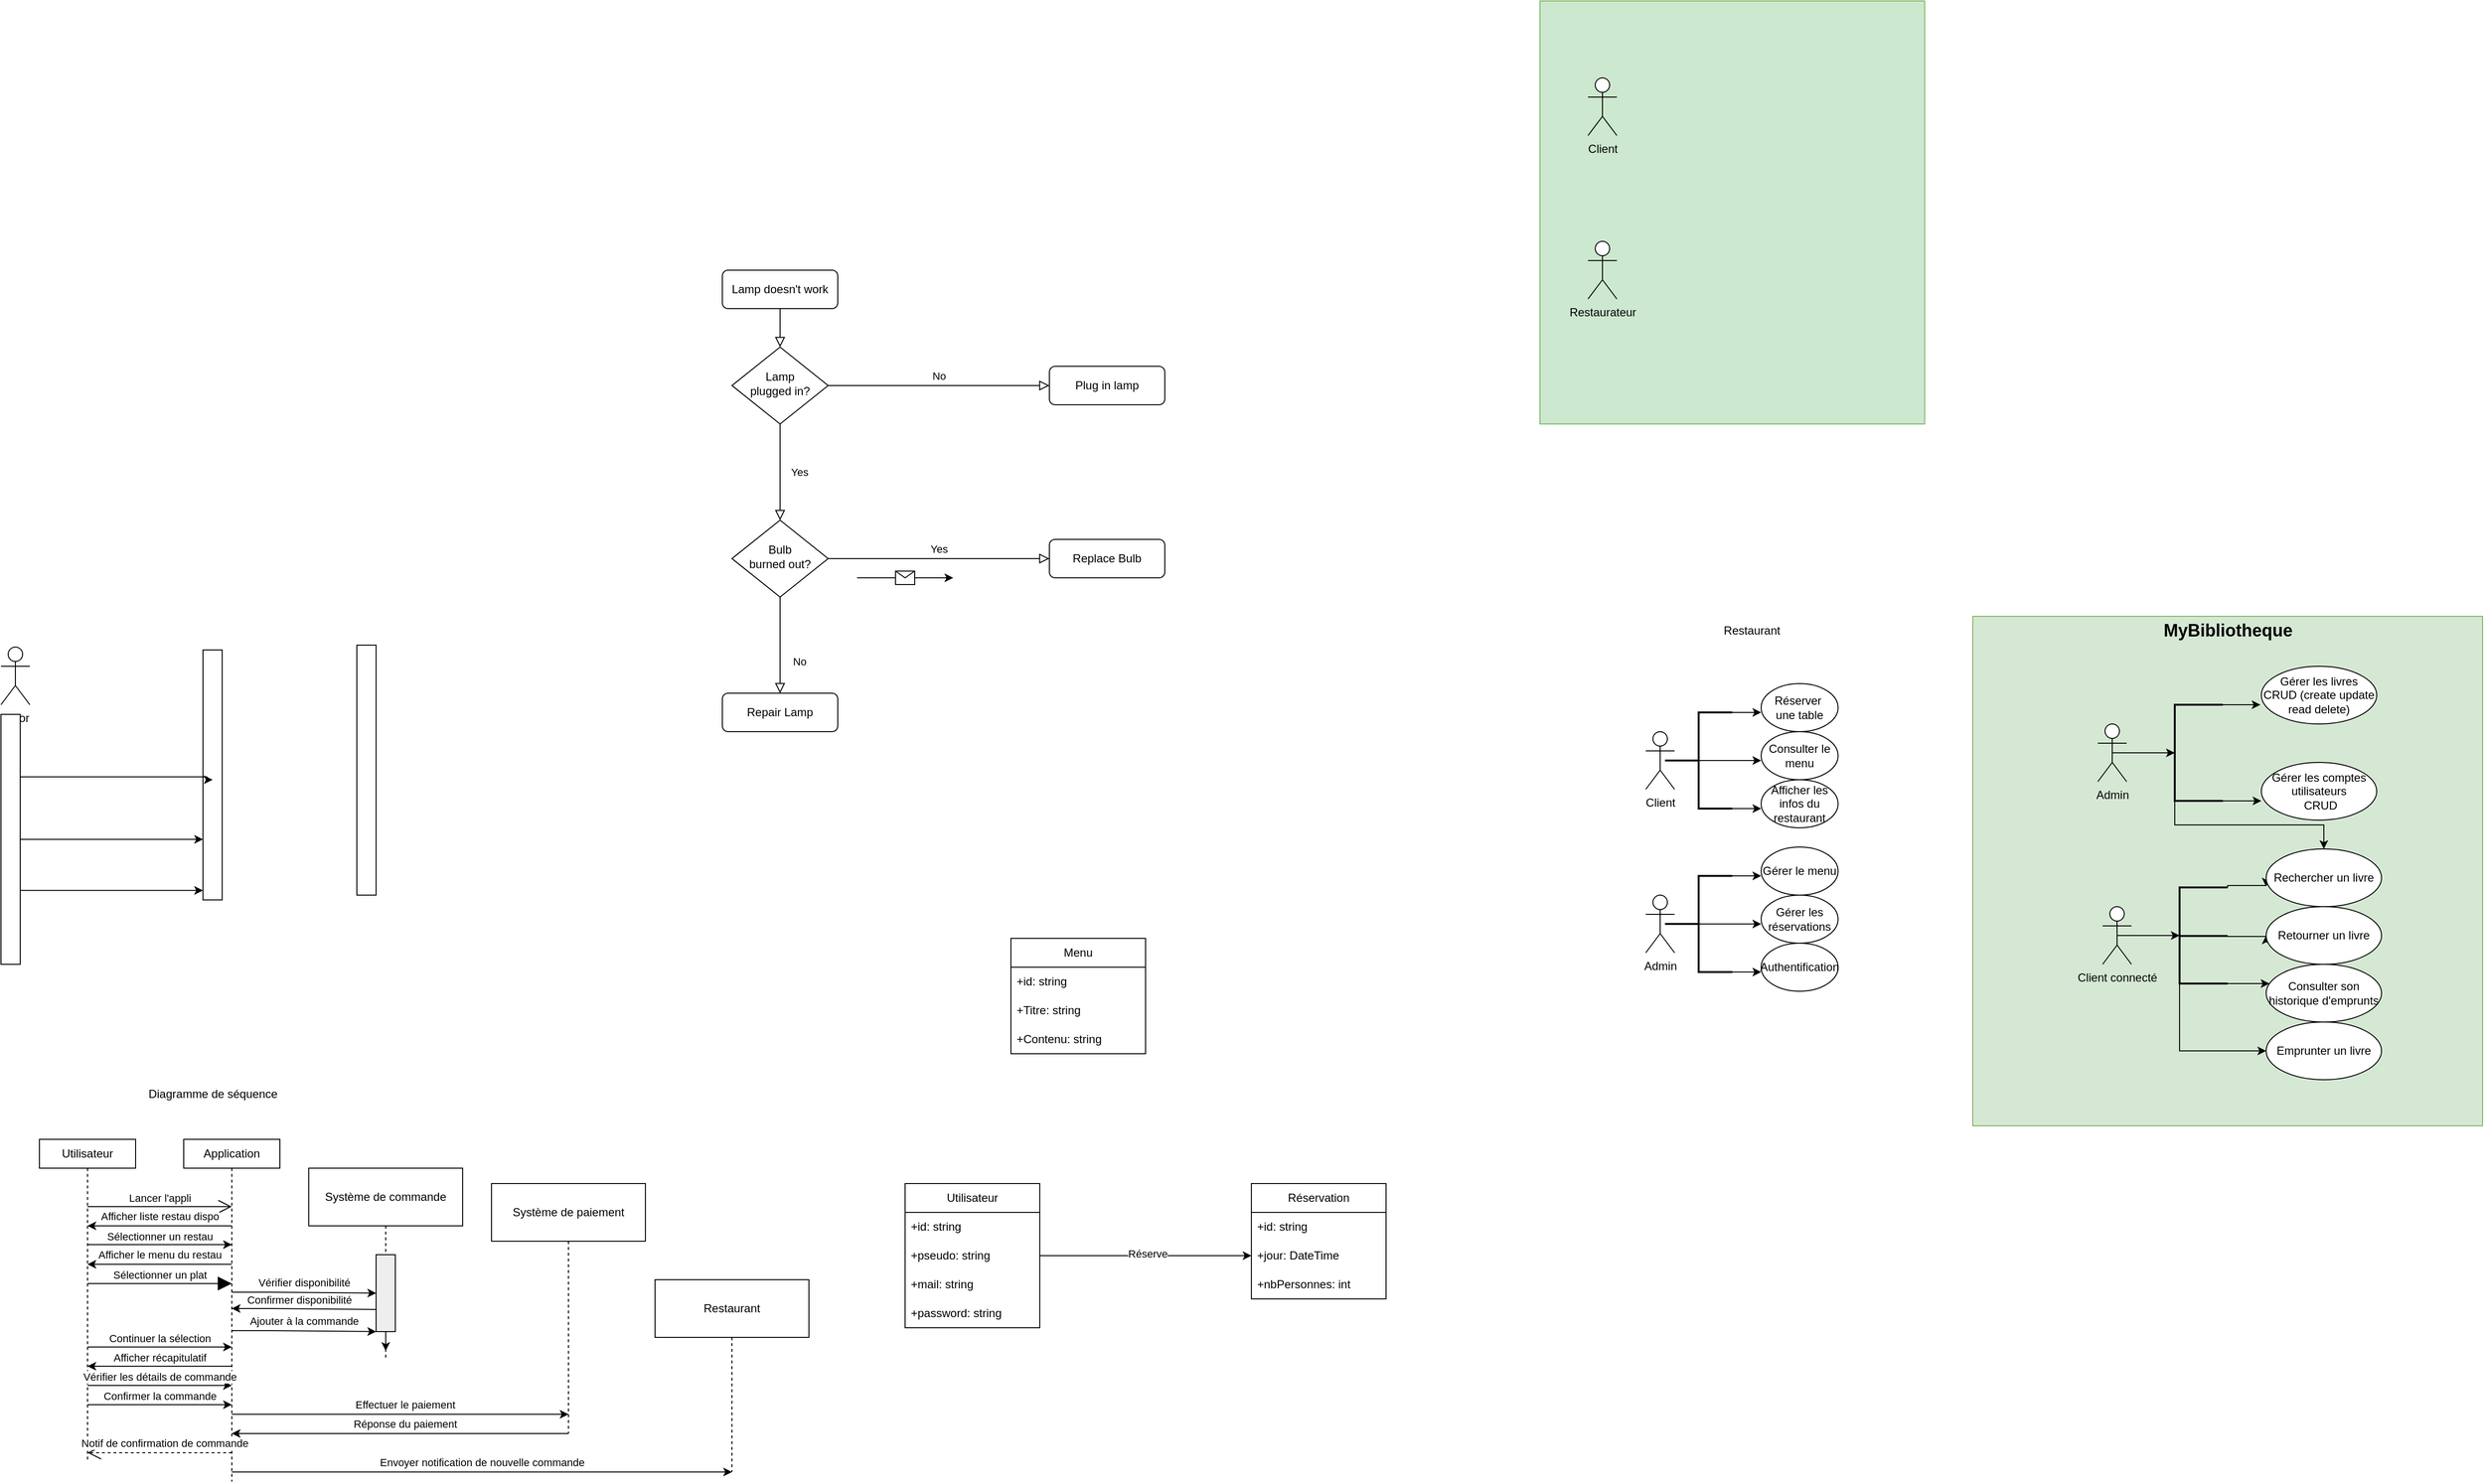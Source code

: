 <mxfile version="24.7.6">
  <diagram id="C5RBs43oDa-KdzZeNtuy" name="Page-1">
    <mxGraphModel dx="3088" dy="1923" grid="1" gridSize="10" guides="1" tooltips="1" connect="1" arrows="1" fold="1" page="1" pageScale="1" pageWidth="827" pageHeight="1169" math="0" shadow="0">
      <root>
        <mxCell id="WIyWlLk6GJQsqaUBKTNV-0" />
        <mxCell id="WIyWlLk6GJQsqaUBKTNV-1" parent="WIyWlLk6GJQsqaUBKTNV-0" />
        <mxCell id="DvNPFQrlPQLa8HUG5rgm-89" value="" style="rounded=0;whiteSpace=wrap;html=1;fillColor=#CCE8CE;strokeColor=#82b366;gradientColor=none;" parent="WIyWlLk6GJQsqaUBKTNV-1" vertex="1">
          <mxGeometry x="-20" y="-390" width="400" height="440" as="geometry" />
        </mxCell>
        <mxCell id="DvNPFQrlPQLa8HUG5rgm-78" value="" style="whiteSpace=wrap;html=1;aspect=fixed;fillColor=#D5E8D4;strokeColor=#82b366;" parent="WIyWlLk6GJQsqaUBKTNV-1" vertex="1">
          <mxGeometry x="430" y="250" width="530" height="530" as="geometry" />
        </mxCell>
        <mxCell id="WIyWlLk6GJQsqaUBKTNV-2" value="" style="rounded=0;html=1;jettySize=auto;orthogonalLoop=1;fontSize=11;endArrow=block;endFill=0;endSize=8;strokeWidth=1;shadow=0;labelBackgroundColor=none;edgeStyle=orthogonalEdgeStyle;" parent="WIyWlLk6GJQsqaUBKTNV-1" source="WIyWlLk6GJQsqaUBKTNV-3" target="WIyWlLk6GJQsqaUBKTNV-6" edge="1">
          <mxGeometry relative="1" as="geometry" />
        </mxCell>
        <mxCell id="WIyWlLk6GJQsqaUBKTNV-3" value="Lamp doesn&#39;t work" style="rounded=1;whiteSpace=wrap;html=1;fontSize=12;glass=0;strokeWidth=1;shadow=0;" parent="WIyWlLk6GJQsqaUBKTNV-1" vertex="1">
          <mxGeometry x="-870" y="-110" width="120" height="40" as="geometry" />
        </mxCell>
        <mxCell id="WIyWlLk6GJQsqaUBKTNV-4" value="Yes" style="rounded=0;html=1;jettySize=auto;orthogonalLoop=1;fontSize=11;endArrow=block;endFill=0;endSize=8;strokeWidth=1;shadow=0;labelBackgroundColor=none;edgeStyle=orthogonalEdgeStyle;" parent="WIyWlLk6GJQsqaUBKTNV-1" source="WIyWlLk6GJQsqaUBKTNV-6" target="WIyWlLk6GJQsqaUBKTNV-10" edge="1">
          <mxGeometry y="20" relative="1" as="geometry">
            <mxPoint as="offset" />
          </mxGeometry>
        </mxCell>
        <mxCell id="WIyWlLk6GJQsqaUBKTNV-5" value="No" style="edgeStyle=orthogonalEdgeStyle;rounded=0;html=1;jettySize=auto;orthogonalLoop=1;fontSize=11;endArrow=block;endFill=0;endSize=8;strokeWidth=1;shadow=0;labelBackgroundColor=none;" parent="WIyWlLk6GJQsqaUBKTNV-1" source="WIyWlLk6GJQsqaUBKTNV-6" target="WIyWlLk6GJQsqaUBKTNV-7" edge="1">
          <mxGeometry y="10" relative="1" as="geometry">
            <mxPoint as="offset" />
          </mxGeometry>
        </mxCell>
        <mxCell id="WIyWlLk6GJQsqaUBKTNV-6" value="Lamp&lt;br&gt;plugged in?" style="rhombus;whiteSpace=wrap;html=1;shadow=0;fontFamily=Helvetica;fontSize=12;align=center;strokeWidth=1;spacing=6;spacingTop=-4;" parent="WIyWlLk6GJQsqaUBKTNV-1" vertex="1">
          <mxGeometry x="-860" y="-30" width="100" height="80" as="geometry" />
        </mxCell>
        <mxCell id="WIyWlLk6GJQsqaUBKTNV-7" value="Plug in lamp" style="rounded=1;whiteSpace=wrap;html=1;fontSize=12;glass=0;strokeWidth=1;shadow=0;" parent="WIyWlLk6GJQsqaUBKTNV-1" vertex="1">
          <mxGeometry x="-530" y="-10" width="120" height="40" as="geometry" />
        </mxCell>
        <mxCell id="WIyWlLk6GJQsqaUBKTNV-8" value="No" style="rounded=0;html=1;jettySize=auto;orthogonalLoop=1;fontSize=11;endArrow=block;endFill=0;endSize=8;strokeWidth=1;shadow=0;labelBackgroundColor=none;edgeStyle=orthogonalEdgeStyle;" parent="WIyWlLk6GJQsqaUBKTNV-1" source="WIyWlLk6GJQsqaUBKTNV-10" target="WIyWlLk6GJQsqaUBKTNV-11" edge="1">
          <mxGeometry x="0.333" y="20" relative="1" as="geometry">
            <mxPoint as="offset" />
          </mxGeometry>
        </mxCell>
        <mxCell id="WIyWlLk6GJQsqaUBKTNV-9" value="Yes" style="edgeStyle=orthogonalEdgeStyle;rounded=0;html=1;jettySize=auto;orthogonalLoop=1;fontSize=11;endArrow=block;endFill=0;endSize=8;strokeWidth=1;shadow=0;labelBackgroundColor=none;" parent="WIyWlLk6GJQsqaUBKTNV-1" source="WIyWlLk6GJQsqaUBKTNV-10" target="WIyWlLk6GJQsqaUBKTNV-12" edge="1">
          <mxGeometry y="10" relative="1" as="geometry">
            <mxPoint as="offset" />
          </mxGeometry>
        </mxCell>
        <mxCell id="WIyWlLk6GJQsqaUBKTNV-10" value="Bulb&lt;br&gt;burned out?" style="rhombus;whiteSpace=wrap;html=1;shadow=0;fontFamily=Helvetica;fontSize=12;align=center;strokeWidth=1;spacing=6;spacingTop=-4;" parent="WIyWlLk6GJQsqaUBKTNV-1" vertex="1">
          <mxGeometry x="-860" y="150" width="100" height="80" as="geometry" />
        </mxCell>
        <mxCell id="WIyWlLk6GJQsqaUBKTNV-11" value="Repair Lamp" style="rounded=1;whiteSpace=wrap;html=1;fontSize=12;glass=0;strokeWidth=1;shadow=0;" parent="WIyWlLk6GJQsqaUBKTNV-1" vertex="1">
          <mxGeometry x="-870" y="330" width="120" height="40" as="geometry" />
        </mxCell>
        <mxCell id="WIyWlLk6GJQsqaUBKTNV-12" value="Replace Bulb" style="rounded=1;whiteSpace=wrap;html=1;fontSize=12;glass=0;strokeWidth=1;shadow=0;" parent="WIyWlLk6GJQsqaUBKTNV-1" vertex="1">
          <mxGeometry x="-530" y="170" width="120" height="40" as="geometry" />
        </mxCell>
        <mxCell id="DvNPFQrlPQLa8HUG5rgm-1" value="" style="endArrow=classic;html=1;rounded=0;" parent="WIyWlLk6GJQsqaUBKTNV-1" edge="1">
          <mxGeometry relative="1" as="geometry">
            <mxPoint x="-730" y="210" as="sourcePoint" />
            <mxPoint x="-630" y="210" as="targetPoint" />
          </mxGeometry>
        </mxCell>
        <mxCell id="DvNPFQrlPQLa8HUG5rgm-2" value="" style="shape=message;html=1;outlineConnect=0;" parent="DvNPFQrlPQLa8HUG5rgm-1" vertex="1">
          <mxGeometry width="20" height="14" relative="1" as="geometry">
            <mxPoint x="-10" y="-7" as="offset" />
          </mxGeometry>
        </mxCell>
        <mxCell id="DvNPFQrlPQLa8HUG5rgm-5" value="&lt;div&gt;Client&lt;/div&gt;&lt;div&gt;&lt;br&gt;&lt;/div&gt;" style="shape=umlActor;verticalLabelPosition=bottom;verticalAlign=top;html=1;outlineConnect=0;" parent="WIyWlLk6GJQsqaUBKTNV-1" vertex="1">
          <mxGeometry x="90" y="370" width="30" height="60" as="geometry" />
        </mxCell>
        <mxCell id="DvNPFQrlPQLa8HUG5rgm-10" style="edgeStyle=orthogonalEdgeStyle;rounded=0;orthogonalLoop=1;jettySize=auto;html=1;exitX=0.271;exitY=0.49;exitDx=0;exitDy=0;exitPerimeter=0;" parent="WIyWlLk6GJQsqaUBKTNV-1" source="DvNPFQrlPQLa8HUG5rgm-7" edge="1">
          <mxGeometry relative="1" as="geometry">
            <mxPoint x="210" y="400" as="targetPoint" />
            <Array as="points">
              <mxPoint x="129" y="400" />
            </Array>
          </mxGeometry>
        </mxCell>
        <mxCell id="DvNPFQrlPQLa8HUG5rgm-11" style="edgeStyle=orthogonalEdgeStyle;rounded=0;orthogonalLoop=1;jettySize=auto;html=1;exitX=1;exitY=0;exitDx=0;exitDy=0;exitPerimeter=0;" parent="WIyWlLk6GJQsqaUBKTNV-1" source="DvNPFQrlPQLa8HUG5rgm-7" edge="1">
          <mxGeometry relative="1" as="geometry">
            <mxPoint x="210" y="350" as="targetPoint" />
          </mxGeometry>
        </mxCell>
        <mxCell id="DvNPFQrlPQLa8HUG5rgm-12" style="edgeStyle=orthogonalEdgeStyle;rounded=0;orthogonalLoop=1;jettySize=auto;html=1;exitX=1;exitY=1;exitDx=0;exitDy=0;exitPerimeter=0;" parent="WIyWlLk6GJQsqaUBKTNV-1" source="DvNPFQrlPQLa8HUG5rgm-7" edge="1">
          <mxGeometry relative="1" as="geometry">
            <mxPoint x="210" y="450" as="targetPoint" />
          </mxGeometry>
        </mxCell>
        <mxCell id="DvNPFQrlPQLa8HUG5rgm-7" value="" style="strokeWidth=2;html=1;shape=mxgraph.flowchart.annotation_2;align=left;labelPosition=right;pointerEvents=1;" parent="WIyWlLk6GJQsqaUBKTNV-1" vertex="1">
          <mxGeometry x="110" y="350" width="70" height="100" as="geometry" />
        </mxCell>
        <mxCell id="DvNPFQrlPQLa8HUG5rgm-13" value="&lt;div&gt;Réserver&amp;nbsp;&lt;/div&gt;&lt;div&gt;une table&lt;br&gt;&lt;/div&gt;" style="ellipse;whiteSpace=wrap;html=1;" parent="WIyWlLk6GJQsqaUBKTNV-1" vertex="1">
          <mxGeometry x="210" y="320" width="80" height="50" as="geometry" />
        </mxCell>
        <mxCell id="DvNPFQrlPQLa8HUG5rgm-14" value="&lt;div&gt;Consulter le &lt;br&gt;&lt;/div&gt;&lt;div&gt;menu&lt;br&gt;&lt;/div&gt;" style="ellipse;whiteSpace=wrap;html=1;" parent="WIyWlLk6GJQsqaUBKTNV-1" vertex="1">
          <mxGeometry x="210" y="370" width="80" height="50" as="geometry" />
        </mxCell>
        <mxCell id="DvNPFQrlPQLa8HUG5rgm-15" value="&lt;div&gt;Afficher les&lt;/div&gt;&lt;div&gt;infos du restaurant&lt;br&gt;&lt;/div&gt;" style="ellipse;whiteSpace=wrap;html=1;" parent="WIyWlLk6GJQsqaUBKTNV-1" vertex="1">
          <mxGeometry x="210" y="420" width="80" height="50" as="geometry" />
        </mxCell>
        <mxCell id="DvNPFQrlPQLa8HUG5rgm-16" value="&lt;div&gt;Admin&lt;/div&gt;&lt;div&gt;&lt;br&gt;&lt;/div&gt;" style="shape=umlActor;verticalLabelPosition=bottom;verticalAlign=top;html=1;outlineConnect=0;" parent="WIyWlLk6GJQsqaUBKTNV-1" vertex="1">
          <mxGeometry x="90" y="540" width="30" height="60" as="geometry" />
        </mxCell>
        <mxCell id="DvNPFQrlPQLa8HUG5rgm-17" style="edgeStyle=orthogonalEdgeStyle;rounded=0;orthogonalLoop=1;jettySize=auto;html=1;exitX=0.271;exitY=0.49;exitDx=0;exitDy=0;exitPerimeter=0;" parent="WIyWlLk6GJQsqaUBKTNV-1" source="DvNPFQrlPQLa8HUG5rgm-20" edge="1">
          <mxGeometry relative="1" as="geometry">
            <mxPoint x="210" y="570" as="targetPoint" />
            <Array as="points">
              <mxPoint x="129" y="570" />
            </Array>
          </mxGeometry>
        </mxCell>
        <mxCell id="DvNPFQrlPQLa8HUG5rgm-18" style="edgeStyle=orthogonalEdgeStyle;rounded=0;orthogonalLoop=1;jettySize=auto;html=1;exitX=1;exitY=0;exitDx=0;exitDy=0;exitPerimeter=0;" parent="WIyWlLk6GJQsqaUBKTNV-1" source="DvNPFQrlPQLa8HUG5rgm-20" edge="1">
          <mxGeometry relative="1" as="geometry">
            <mxPoint x="210" y="520" as="targetPoint" />
          </mxGeometry>
        </mxCell>
        <mxCell id="DvNPFQrlPQLa8HUG5rgm-19" style="edgeStyle=orthogonalEdgeStyle;rounded=0;orthogonalLoop=1;jettySize=auto;html=1;exitX=1;exitY=1;exitDx=0;exitDy=0;exitPerimeter=0;" parent="WIyWlLk6GJQsqaUBKTNV-1" source="DvNPFQrlPQLa8HUG5rgm-20" edge="1">
          <mxGeometry relative="1" as="geometry">
            <mxPoint x="210" y="620" as="targetPoint" />
          </mxGeometry>
        </mxCell>
        <mxCell id="DvNPFQrlPQLa8HUG5rgm-20" value="" style="strokeWidth=2;html=1;shape=mxgraph.flowchart.annotation_2;align=left;labelPosition=right;pointerEvents=1;" parent="WIyWlLk6GJQsqaUBKTNV-1" vertex="1">
          <mxGeometry x="110" y="520" width="70" height="100" as="geometry" />
        </mxCell>
        <mxCell id="DvNPFQrlPQLa8HUG5rgm-21" value="&lt;div&gt;Gérer le menu&lt;/div&gt;" style="ellipse;whiteSpace=wrap;html=1;" parent="WIyWlLk6GJQsqaUBKTNV-1" vertex="1">
          <mxGeometry x="210" y="490" width="80" height="50" as="geometry" />
        </mxCell>
        <mxCell id="DvNPFQrlPQLa8HUG5rgm-22" value="Gérer les réservations" style="ellipse;whiteSpace=wrap;html=1;" parent="WIyWlLk6GJQsqaUBKTNV-1" vertex="1">
          <mxGeometry x="210" y="540" width="80" height="50" as="geometry" />
        </mxCell>
        <mxCell id="DvNPFQrlPQLa8HUG5rgm-23" value="Authentification" style="ellipse;whiteSpace=wrap;html=1;" parent="WIyWlLk6GJQsqaUBKTNV-1" vertex="1">
          <mxGeometry x="210" y="590" width="80" height="50" as="geometry" />
        </mxCell>
        <mxCell id="DvNPFQrlPQLa8HUG5rgm-24" value="Menu" style="swimlane;fontStyle=0;childLayout=stackLayout;horizontal=1;startSize=30;horizontalStack=0;resizeParent=1;resizeParentMax=0;resizeLast=0;collapsible=1;marginBottom=0;whiteSpace=wrap;html=1;" parent="WIyWlLk6GJQsqaUBKTNV-1" vertex="1">
          <mxGeometry x="-570" y="585" width="140" height="120" as="geometry" />
        </mxCell>
        <mxCell id="DvNPFQrlPQLa8HUG5rgm-25" value="+id: string" style="text;strokeColor=none;fillColor=none;align=left;verticalAlign=middle;spacingLeft=4;spacingRight=4;overflow=hidden;points=[[0,0.5],[1,0.5]];portConstraint=eastwest;rotatable=0;whiteSpace=wrap;html=1;" parent="DvNPFQrlPQLa8HUG5rgm-24" vertex="1">
          <mxGeometry y="30" width="140" height="30" as="geometry" />
        </mxCell>
        <mxCell id="DvNPFQrlPQLa8HUG5rgm-26" value="+Titre: string" style="text;strokeColor=none;fillColor=none;align=left;verticalAlign=middle;spacingLeft=4;spacingRight=4;overflow=hidden;points=[[0,0.5],[1,0.5]];portConstraint=eastwest;rotatable=0;whiteSpace=wrap;html=1;" parent="DvNPFQrlPQLa8HUG5rgm-24" vertex="1">
          <mxGeometry y="60" width="140" height="30" as="geometry" />
        </mxCell>
        <mxCell id="DvNPFQrlPQLa8HUG5rgm-27" value="+Contenu: string" style="text;strokeColor=none;fillColor=none;align=left;verticalAlign=middle;spacingLeft=4;spacingRight=4;overflow=hidden;points=[[0,0.5],[1,0.5]];portConstraint=eastwest;rotatable=0;whiteSpace=wrap;html=1;" parent="DvNPFQrlPQLa8HUG5rgm-24" vertex="1">
          <mxGeometry y="90" width="140" height="30" as="geometry" />
        </mxCell>
        <mxCell id="DvNPFQrlPQLa8HUG5rgm-43" style="edgeStyle=orthogonalEdgeStyle;rounded=0;orthogonalLoop=1;jettySize=auto;html=1;exitX=1;exitY=0.5;exitDx=0;exitDy=0;" parent="WIyWlLk6GJQsqaUBKTNV-1" source="DvNPFQrlPQLa8HUG5rgm-28" target="DvNPFQrlPQLa8HUG5rgm-41" edge="1">
          <mxGeometry relative="1" as="geometry" />
        </mxCell>
        <mxCell id="DvNPFQrlPQLa8HUG5rgm-44" value="&lt;div&gt;Réserve&lt;/div&gt;&lt;div&gt;&lt;br&gt;&lt;/div&gt;" style="edgeLabel;html=1;align=center;verticalAlign=middle;resizable=0;points=[];" parent="DvNPFQrlPQLa8HUG5rgm-43" vertex="1" connectable="0">
          <mxGeometry x="0.018" y="-5" relative="1" as="geometry">
            <mxPoint as="offset" />
          </mxGeometry>
        </mxCell>
        <mxCell id="DvNPFQrlPQLa8HUG5rgm-28" value="&lt;div&gt;Utilisateur&lt;/div&gt;" style="swimlane;fontStyle=0;childLayout=stackLayout;horizontal=1;startSize=30;horizontalStack=0;resizeParent=1;resizeParentMax=0;resizeLast=0;collapsible=1;marginBottom=0;whiteSpace=wrap;html=1;" parent="WIyWlLk6GJQsqaUBKTNV-1" vertex="1">
          <mxGeometry x="-680" y="840" width="140" height="150" as="geometry">
            <mxRectangle x="-680" y="810" width="60" height="30" as="alternateBounds" />
          </mxGeometry>
        </mxCell>
        <mxCell id="DvNPFQrlPQLa8HUG5rgm-29" value="&lt;div&gt;+id: string&lt;/div&gt;" style="text;strokeColor=none;fillColor=none;align=left;verticalAlign=middle;spacingLeft=4;spacingRight=4;overflow=hidden;points=[[0,0.5],[1,0.5]];portConstraint=eastwest;rotatable=0;whiteSpace=wrap;html=1;" parent="DvNPFQrlPQLa8HUG5rgm-28" vertex="1">
          <mxGeometry y="30" width="140" height="30" as="geometry" />
        </mxCell>
        <mxCell id="DvNPFQrlPQLa8HUG5rgm-30" value="+pseudo: string" style="text;strokeColor=none;fillColor=none;align=left;verticalAlign=middle;spacingLeft=4;spacingRight=4;overflow=hidden;points=[[0,0.5],[1,0.5]];portConstraint=eastwest;rotatable=0;whiteSpace=wrap;html=1;" parent="DvNPFQrlPQLa8HUG5rgm-28" vertex="1">
          <mxGeometry y="60" width="140" height="30" as="geometry" />
        </mxCell>
        <mxCell id="DvNPFQrlPQLa8HUG5rgm-31" value="&lt;div&gt;+mail: string&lt;/div&gt;" style="text;strokeColor=none;fillColor=none;align=left;verticalAlign=middle;spacingLeft=4;spacingRight=4;overflow=hidden;points=[[0,0.5],[1,0.5]];portConstraint=eastwest;rotatable=0;whiteSpace=wrap;html=1;" parent="DvNPFQrlPQLa8HUG5rgm-28" vertex="1">
          <mxGeometry y="90" width="140" height="30" as="geometry" />
        </mxCell>
        <mxCell id="DvNPFQrlPQLa8HUG5rgm-38" value="+password: string" style="text;strokeColor=none;fillColor=none;align=left;verticalAlign=middle;spacingLeft=4;spacingRight=4;overflow=hidden;points=[[0,0.5],[1,0.5]];portConstraint=eastwest;rotatable=0;whiteSpace=wrap;html=1;" parent="DvNPFQrlPQLa8HUG5rgm-28" vertex="1">
          <mxGeometry y="120" width="140" height="30" as="geometry" />
        </mxCell>
        <mxCell id="DvNPFQrlPQLa8HUG5rgm-39" value="Réservation" style="swimlane;fontStyle=0;childLayout=stackLayout;horizontal=1;startSize=30;horizontalStack=0;resizeParent=1;resizeParentMax=0;resizeLast=0;collapsible=1;marginBottom=0;whiteSpace=wrap;html=1;" parent="WIyWlLk6GJQsqaUBKTNV-1" vertex="1">
          <mxGeometry x="-320" y="840" width="140" height="120" as="geometry" />
        </mxCell>
        <mxCell id="DvNPFQrlPQLa8HUG5rgm-40" value="+id: string" style="text;strokeColor=none;fillColor=none;align=left;verticalAlign=middle;spacingLeft=4;spacingRight=4;overflow=hidden;points=[[0,0.5],[1,0.5]];portConstraint=eastwest;rotatable=0;whiteSpace=wrap;html=1;" parent="DvNPFQrlPQLa8HUG5rgm-39" vertex="1">
          <mxGeometry y="30" width="140" height="30" as="geometry" />
        </mxCell>
        <mxCell id="DvNPFQrlPQLa8HUG5rgm-41" value="+jour: DateTime" style="text;strokeColor=none;fillColor=none;align=left;verticalAlign=middle;spacingLeft=4;spacingRight=4;overflow=hidden;points=[[0,0.5],[1,0.5]];portConstraint=eastwest;rotatable=0;whiteSpace=wrap;html=1;" parent="DvNPFQrlPQLa8HUG5rgm-39" vertex="1">
          <mxGeometry y="60" width="140" height="30" as="geometry" />
        </mxCell>
        <mxCell id="DvNPFQrlPQLa8HUG5rgm-42" value="+nbPersonnes: int" style="text;strokeColor=none;fillColor=none;align=left;verticalAlign=middle;spacingLeft=4;spacingRight=4;overflow=hidden;points=[[0,0.5],[1,0.5]];portConstraint=eastwest;rotatable=0;whiteSpace=wrap;html=1;" parent="DvNPFQrlPQLa8HUG5rgm-39" vertex="1">
          <mxGeometry y="90" width="140" height="30" as="geometry" />
        </mxCell>
        <mxCell id="DvNPFQrlPQLa8HUG5rgm-45" value="Restaurant" style="text;html=1;align=center;verticalAlign=middle;resizable=0;points=[];autosize=1;strokeColor=none;fillColor=none;" parent="WIyWlLk6GJQsqaUBKTNV-1" vertex="1">
          <mxGeometry x="160" y="250" width="80" height="30" as="geometry" />
        </mxCell>
        <mxCell id="DvNPFQrlPQLa8HUG5rgm-46" value="&lt;div&gt;&lt;font style=&quot;font-size: 18px;&quot;&gt;&lt;b&gt;MyBibliotheque&lt;/b&gt;&lt;/font&gt;&lt;/div&gt;" style="text;html=1;align=center;verticalAlign=middle;resizable=0;points=[];autosize=1;strokeColor=none;fillColor=none;" parent="WIyWlLk6GJQsqaUBKTNV-1" vertex="1">
          <mxGeometry x="615" y="245" width="160" height="40" as="geometry" />
        </mxCell>
        <mxCell id="DvNPFQrlPQLa8HUG5rgm-47" value="&lt;div&gt;Admin&lt;/div&gt;&lt;div&gt;&lt;br&gt;&lt;/div&gt;" style="shape=umlActor;verticalLabelPosition=bottom;verticalAlign=top;html=1;outlineConnect=0;" parent="WIyWlLk6GJQsqaUBKTNV-1" vertex="1">
          <mxGeometry x="560" y="362" width="30" height="60" as="geometry" />
        </mxCell>
        <mxCell id="DvNPFQrlPQLa8HUG5rgm-49" style="edgeStyle=orthogonalEdgeStyle;rounded=0;orthogonalLoop=1;jettySize=auto;html=1;exitX=0.5;exitY=0.5;exitDx=0;exitDy=0;exitPerimeter=0;entryX=0;entryY=0.5;entryDx=0;entryDy=0;entryPerimeter=0;" parent="WIyWlLk6GJQsqaUBKTNV-1" source="DvNPFQrlPQLa8HUG5rgm-47" target="DvNPFQrlPQLa8HUG5rgm-52" edge="1">
          <mxGeometry relative="1" as="geometry">
            <mxPoint x="632" y="390" as="targetPoint" />
          </mxGeometry>
        </mxCell>
        <mxCell id="DvNPFQrlPQLa8HUG5rgm-56" style="edgeStyle=orthogonalEdgeStyle;rounded=0;orthogonalLoop=1;jettySize=auto;html=1;exitX=1;exitY=0;exitDx=0;exitDy=0;exitPerimeter=0;entryX=-0.008;entryY=0.667;entryDx=0;entryDy=0;entryPerimeter=0;" parent="WIyWlLk6GJQsqaUBKTNV-1" source="DvNPFQrlPQLa8HUG5rgm-52" target="DvNPFQrlPQLa8HUG5rgm-58" edge="1">
          <mxGeometry relative="1" as="geometry">
            <mxPoint x="720" y="342" as="targetPoint" />
          </mxGeometry>
        </mxCell>
        <mxCell id="DvNPFQrlPQLa8HUG5rgm-86" style="edgeStyle=orthogonalEdgeStyle;rounded=0;orthogonalLoop=1;jettySize=auto;html=1;exitX=0;exitY=1;exitDx=0;exitDy=0;exitPerimeter=0;" parent="WIyWlLk6GJQsqaUBKTNV-1" source="DvNPFQrlPQLa8HUG5rgm-52" target="DvNPFQrlPQLa8HUG5rgm-75" edge="1">
          <mxGeometry relative="1" as="geometry" />
        </mxCell>
        <mxCell id="DvNPFQrlPQLa8HUG5rgm-52" value="" style="strokeWidth=2;html=1;shape=mxgraph.flowchart.annotation_1;align=left;pointerEvents=1;" parent="WIyWlLk6GJQsqaUBKTNV-1" vertex="1">
          <mxGeometry x="640" y="342" width="50" height="100" as="geometry" />
        </mxCell>
        <mxCell id="DvNPFQrlPQLa8HUG5rgm-58" value="Gérer les livres CRUD (create update read delete)" style="ellipse;whiteSpace=wrap;html=1;" parent="WIyWlLk6GJQsqaUBKTNV-1" vertex="1">
          <mxGeometry x="730" y="302" width="120" height="60" as="geometry" />
        </mxCell>
        <mxCell id="DvNPFQrlPQLa8HUG5rgm-59" value="&lt;div&gt;Gérer les comptes &lt;br&gt;&lt;/div&gt;&lt;div&gt;utilisateurs&lt;br&gt;&lt;/div&gt;&amp;nbsp;CRUD" style="ellipse;whiteSpace=wrap;html=1;" parent="WIyWlLk6GJQsqaUBKTNV-1" vertex="1">
          <mxGeometry x="730" y="402" width="120" height="60" as="geometry" />
        </mxCell>
        <mxCell id="DvNPFQrlPQLa8HUG5rgm-64" value="Client connecté" style="shape=umlActor;verticalLabelPosition=bottom;verticalAlign=top;html=1;outlineConnect=0;" parent="WIyWlLk6GJQsqaUBKTNV-1" vertex="1">
          <mxGeometry x="565" y="552" width="30" height="60" as="geometry" />
        </mxCell>
        <mxCell id="DvNPFQrlPQLa8HUG5rgm-65" style="edgeStyle=orthogonalEdgeStyle;rounded=0;orthogonalLoop=1;jettySize=auto;html=1;exitX=0.5;exitY=0.5;exitDx=0;exitDy=0;exitPerimeter=0;entryX=0;entryY=0.5;entryDx=0;entryDy=0;entryPerimeter=0;" parent="WIyWlLk6GJQsqaUBKTNV-1" source="DvNPFQrlPQLa8HUG5rgm-64" target="DvNPFQrlPQLa8HUG5rgm-69" edge="1">
          <mxGeometry relative="1" as="geometry">
            <mxPoint x="637" y="580" as="targetPoint" />
          </mxGeometry>
        </mxCell>
        <mxCell id="DvNPFQrlPQLa8HUG5rgm-66" style="edgeStyle=orthogonalEdgeStyle;rounded=0;orthogonalLoop=1;jettySize=auto;html=1;exitX=1;exitY=0.5;exitDx=0;exitDy=0;exitPerimeter=0;" parent="WIyWlLk6GJQsqaUBKTNV-1" source="DvNPFQrlPQLa8HUG5rgm-69" edge="1">
          <mxGeometry relative="1" as="geometry">
            <mxPoint x="735" y="582" as="targetPoint" />
            <Array as="points">
              <mxPoint x="645" y="582" />
              <mxPoint x="645" y="583" />
            </Array>
          </mxGeometry>
        </mxCell>
        <mxCell id="DvNPFQrlPQLa8HUG5rgm-68" style="edgeStyle=orthogonalEdgeStyle;rounded=0;orthogonalLoop=1;jettySize=auto;html=1;exitX=1;exitY=1;exitDx=0;exitDy=0;exitPerimeter=0;" parent="WIyWlLk6GJQsqaUBKTNV-1" source="DvNPFQrlPQLa8HUG5rgm-69" target="DvNPFQrlPQLa8HUG5rgm-72" edge="1">
          <mxGeometry relative="1" as="geometry">
            <mxPoint x="725" y="632" as="targetPoint" />
            <Array as="points">
              <mxPoint x="705" y="632" />
              <mxPoint x="705" y="632" />
            </Array>
          </mxGeometry>
        </mxCell>
        <mxCell id="DvNPFQrlPQLa8HUG5rgm-84" style="edgeStyle=orthogonalEdgeStyle;rounded=0;orthogonalLoop=1;jettySize=auto;html=1;exitX=1;exitY=0;exitDx=0;exitDy=0;exitPerimeter=0;entryX=0;entryY=0.65;entryDx=0;entryDy=0;entryPerimeter=0;" parent="WIyWlLk6GJQsqaUBKTNV-1" source="DvNPFQrlPQLa8HUG5rgm-69" target="DvNPFQrlPQLa8HUG5rgm-75" edge="1">
          <mxGeometry relative="1" as="geometry">
            <Array as="points">
              <mxPoint x="695" y="530" />
            </Array>
          </mxGeometry>
        </mxCell>
        <mxCell id="DvNPFQrlPQLa8HUG5rgm-87" style="edgeStyle=orthogonalEdgeStyle;rounded=0;orthogonalLoop=1;jettySize=auto;html=1;exitX=0;exitY=1;exitDx=0;exitDy=0;exitPerimeter=0;entryX=0;entryY=0.5;entryDx=0;entryDy=0;" parent="WIyWlLk6GJQsqaUBKTNV-1" source="DvNPFQrlPQLa8HUG5rgm-69" target="DvNPFQrlPQLa8HUG5rgm-70" edge="1">
          <mxGeometry relative="1" as="geometry" />
        </mxCell>
        <mxCell id="DvNPFQrlPQLa8HUG5rgm-69" value="" style="strokeWidth=2;html=1;shape=mxgraph.flowchart.annotation_1;align=left;pointerEvents=1;" parent="WIyWlLk6GJQsqaUBKTNV-1" vertex="1">
          <mxGeometry x="645" y="532" width="50" height="100" as="geometry" />
        </mxCell>
        <mxCell id="DvNPFQrlPQLa8HUG5rgm-70" value="Emprunter un livre" style="ellipse;whiteSpace=wrap;html=1;" parent="WIyWlLk6GJQsqaUBKTNV-1" vertex="1">
          <mxGeometry x="735" y="672" width="120" height="60" as="geometry" />
        </mxCell>
        <mxCell id="DvNPFQrlPQLa8HUG5rgm-71" value="Retourner un livre" style="ellipse;whiteSpace=wrap;html=1;" parent="WIyWlLk6GJQsqaUBKTNV-1" vertex="1">
          <mxGeometry x="735" y="552" width="120" height="60" as="geometry" />
        </mxCell>
        <mxCell id="DvNPFQrlPQLa8HUG5rgm-72" value="Consulter son historique d&#39;emprunts" style="ellipse;whiteSpace=wrap;html=1;" parent="WIyWlLk6GJQsqaUBKTNV-1" vertex="1">
          <mxGeometry x="735" y="612" width="120" height="60" as="geometry" />
        </mxCell>
        <mxCell id="DvNPFQrlPQLa8HUG5rgm-75" value="Rechercher un livre" style="ellipse;whiteSpace=wrap;html=1;" parent="WIyWlLk6GJQsqaUBKTNV-1" vertex="1">
          <mxGeometry x="735" y="492" width="120" height="60" as="geometry" />
        </mxCell>
        <mxCell id="DvNPFQrlPQLa8HUG5rgm-77" style="edgeStyle=orthogonalEdgeStyle;rounded=0;orthogonalLoop=1;jettySize=auto;html=1;exitX=1;exitY=1;exitDx=0;exitDy=0;exitPerimeter=0;entryX=0;entryY=0.667;entryDx=0;entryDy=0;entryPerimeter=0;" parent="WIyWlLk6GJQsqaUBKTNV-1" source="DvNPFQrlPQLa8HUG5rgm-52" target="DvNPFQrlPQLa8HUG5rgm-59" edge="1">
          <mxGeometry relative="1" as="geometry">
            <Array as="points">
              <mxPoint x="700" y="442" />
              <mxPoint x="700" y="442" />
            </Array>
          </mxGeometry>
        </mxCell>
        <mxCell id="DvNPFQrlPQLa8HUG5rgm-88" value="&lt;div&gt;Client&lt;/div&gt;" style="shape=umlActor;verticalLabelPosition=bottom;verticalAlign=top;html=1;outlineConnect=0;" parent="WIyWlLk6GJQsqaUBKTNV-1" vertex="1">
          <mxGeometry x="30" y="-310" width="30" height="60" as="geometry" />
        </mxCell>
        <mxCell id="DvNPFQrlPQLa8HUG5rgm-91" value="Restaurateur" style="shape=umlActor;verticalLabelPosition=bottom;verticalAlign=top;html=1;outlineConnect=0;" parent="WIyWlLk6GJQsqaUBKTNV-1" vertex="1">
          <mxGeometry x="30" y="-140" width="30" height="60" as="geometry" />
        </mxCell>
        <mxCell id="wm_4jTqY7Mzt1EPITbWG-0" value="Actor" style="shape=umlActor;verticalLabelPosition=bottom;verticalAlign=top;html=1;outlineConnect=0;" vertex="1" parent="WIyWlLk6GJQsqaUBKTNV-1">
          <mxGeometry x="-1620" y="282" width="30" height="60" as="geometry" />
        </mxCell>
        <mxCell id="wm_4jTqY7Mzt1EPITbWG-6" value="" style="rounded=0;whiteSpace=wrap;html=1;" vertex="1" parent="WIyWlLk6GJQsqaUBKTNV-1">
          <mxGeometry x="-1620" y="352" width="20" height="260" as="geometry" />
        </mxCell>
        <mxCell id="wm_4jTqY7Mzt1EPITbWG-7" value="" style="rounded=0;whiteSpace=wrap;html=1;" vertex="1" parent="WIyWlLk6GJQsqaUBKTNV-1">
          <mxGeometry x="-1250" y="280" width="20" height="260" as="geometry" />
        </mxCell>
        <mxCell id="wm_4jTqY7Mzt1EPITbWG-8" value="" style="rounded=0;whiteSpace=wrap;html=1;" vertex="1" parent="WIyWlLk6GJQsqaUBKTNV-1">
          <mxGeometry x="-1410" y="285" width="20" height="260" as="geometry" />
        </mxCell>
        <mxCell id="wm_4jTqY7Mzt1EPITbWG-9" style="edgeStyle=orthogonalEdgeStyle;rounded=0;orthogonalLoop=1;jettySize=auto;html=1;exitX=1;exitY=0.25;exitDx=0;exitDy=0;" edge="1" parent="WIyWlLk6GJQsqaUBKTNV-1" source="wm_4jTqY7Mzt1EPITbWG-6">
          <mxGeometry relative="1" as="geometry">
            <mxPoint x="-1400" y="420" as="targetPoint" />
            <Array as="points">
              <mxPoint x="-1406" y="417" />
            </Array>
          </mxGeometry>
        </mxCell>
        <mxCell id="wm_4jTqY7Mzt1EPITbWG-10" style="edgeStyle=orthogonalEdgeStyle;rounded=0;orthogonalLoop=1;jettySize=auto;html=1;" edge="1" parent="WIyWlLk6GJQsqaUBKTNV-1" source="wm_4jTqY7Mzt1EPITbWG-6">
          <mxGeometry relative="1" as="geometry">
            <mxPoint x="-1410" y="482" as="targetPoint" />
            <Array as="points">
              <mxPoint x="-1410" y="482" />
            </Array>
          </mxGeometry>
        </mxCell>
        <mxCell id="wm_4jTqY7Mzt1EPITbWG-11" style="edgeStyle=orthogonalEdgeStyle;rounded=0;orthogonalLoop=1;jettySize=auto;html=1;exitX=1;exitY=0.75;exitDx=0;exitDy=0;entryX=0;entryY=0.962;entryDx=0;entryDy=0;entryPerimeter=0;" edge="1" parent="WIyWlLk6GJQsqaUBKTNV-1" source="wm_4jTqY7Mzt1EPITbWG-6" target="wm_4jTqY7Mzt1EPITbWG-8">
          <mxGeometry relative="1" as="geometry">
            <Array as="points">
              <mxPoint x="-1600" y="535" />
            </Array>
          </mxGeometry>
        </mxCell>
        <mxCell id="wm_4jTqY7Mzt1EPITbWG-12" value="&lt;div&gt;Utilisateur&lt;/div&gt;" style="shape=rect;html=1;whiteSpace=wrap;align=center;" vertex="1" parent="WIyWlLk6GJQsqaUBKTNV-1">
          <mxGeometry x="-1580" y="794" width="100" height="30" as="geometry" />
        </mxCell>
        <mxCell id="wm_4jTqY7Mzt1EPITbWG-13" value="Application" style="shape=rect;html=1;whiteSpace=wrap;align=center;" vertex="1" parent="WIyWlLk6GJQsqaUBKTNV-1">
          <mxGeometry x="-1430" y="794" width="100" height="30" as="geometry" />
        </mxCell>
        <mxCell id="wm_4jTqY7Mzt1EPITbWG-14" value="" style="edgeStyle=none;dashed=1;html=1;endArrow=none;rounded=0;" edge="1" source="wm_4jTqY7Mzt1EPITbWG-12" parent="WIyWlLk6GJQsqaUBKTNV-1">
          <mxGeometry relative="1" as="geometry">
            <mxPoint x="-1530" y="1130" as="targetPoint" />
          </mxGeometry>
        </mxCell>
        <mxCell id="wm_4jTqY7Mzt1EPITbWG-15" value="" style="edgeStyle=none;dashed=1;html=1;endArrow=none;rounded=0;" edge="1" source="wm_4jTqY7Mzt1EPITbWG-13" parent="WIyWlLk6GJQsqaUBKTNV-1">
          <mxGeometry relative="1" as="geometry">
            <mxPoint x="-1380" y="1150" as="targetPoint" />
          </mxGeometry>
        </mxCell>
        <mxCell id="wm_4jTqY7Mzt1EPITbWG-16" value="Lancer l&#39;appli" style="edgeStyle=none;html=1;endArrow=open;verticalAlign=bottom;endSize=12;rounded=0;" edge="1" parent="WIyWlLk6GJQsqaUBKTNV-1">
          <mxGeometry relative="1" as="geometry">
            <mxPoint x="-1530" y="864" as="sourcePoint" />
            <mxPoint x="-1380" y="864" as="targetPoint" />
          </mxGeometry>
        </mxCell>
        <mxCell id="wm_4jTqY7Mzt1EPITbWG-17" value="Sélectionner un plat" style="edgeStyle=none;html=1;endArrow=block;verticalAlign=bottom;endSize=12;endFill=1;rounded=0;" edge="1" parent="WIyWlLk6GJQsqaUBKTNV-1">
          <mxGeometry relative="1" as="geometry">
            <mxPoint x="-1530" y="944" as="sourcePoint" />
            <mxPoint x="-1380" y="944" as="targetPoint" />
          </mxGeometry>
        </mxCell>
        <mxCell id="wm_4jTqY7Mzt1EPITbWG-18" value="" style="edgeStyle=none;html=1;endArrow=open;verticalAlign=bottom;endSize=12;endFill=1;dashed=1;rounded=0;" edge="1" parent="WIyWlLk6GJQsqaUBKTNV-1">
          <mxGeometry relative="1" as="geometry">
            <mxPoint x="-1380" y="1120" as="sourcePoint" />
            <mxPoint x="-1530" y="1120" as="targetPoint" />
          </mxGeometry>
        </mxCell>
        <mxCell id="wm_4jTqY7Mzt1EPITbWG-49" value="Notif de confirmation de commande" style="edgeLabel;html=1;align=center;verticalAlign=middle;resizable=0;points=[];" vertex="1" connectable="0" parent="wm_4jTqY7Mzt1EPITbWG-18">
          <mxGeometry x="-0.267" y="-3" relative="1" as="geometry">
            <mxPoint x="-15" y="-7" as="offset" />
          </mxGeometry>
        </mxCell>
        <mxCell id="wm_4jTqY7Mzt1EPITbWG-21" value="" style="endArrow=classic;html=1;rounded=0;" edge="1" parent="WIyWlLk6GJQsqaUBKTNV-1">
          <mxGeometry relative="1" as="geometry">
            <mxPoint x="-1530" y="903.5" as="sourcePoint" />
            <mxPoint x="-1380" y="903.5" as="targetPoint" />
          </mxGeometry>
        </mxCell>
        <mxCell id="wm_4jTqY7Mzt1EPITbWG-22" value="Sélectionner un restau" style="edgeLabel;resizable=0;html=1;;align=center;verticalAlign=middle;" connectable="0" vertex="1" parent="wm_4jTqY7Mzt1EPITbWG-21">
          <mxGeometry relative="1" as="geometry">
            <mxPoint y="-9" as="offset" />
          </mxGeometry>
        </mxCell>
        <mxCell id="wm_4jTqY7Mzt1EPITbWG-23" value="" style="endArrow=classic;html=1;rounded=0;" edge="1" parent="WIyWlLk6GJQsqaUBKTNV-1">
          <mxGeometry relative="1" as="geometry">
            <mxPoint x="-1380" y="884" as="sourcePoint" />
            <mxPoint x="-1530" y="884" as="targetPoint" />
          </mxGeometry>
        </mxCell>
        <mxCell id="wm_4jTqY7Mzt1EPITbWG-24" value="Afficher liste restau dispo" style="edgeLabel;resizable=0;html=1;;align=center;verticalAlign=middle;" connectable="0" vertex="1" parent="wm_4jTqY7Mzt1EPITbWG-23">
          <mxGeometry relative="1" as="geometry">
            <mxPoint y="-10" as="offset" />
          </mxGeometry>
        </mxCell>
        <mxCell id="wm_4jTqY7Mzt1EPITbWG-25" value="" style="endArrow=classic;html=1;rounded=0;" edge="1" parent="WIyWlLk6GJQsqaUBKTNV-1">
          <mxGeometry relative="1" as="geometry">
            <mxPoint x="-1380" y="924" as="sourcePoint" />
            <mxPoint x="-1530" y="924" as="targetPoint" />
          </mxGeometry>
        </mxCell>
        <mxCell id="wm_4jTqY7Mzt1EPITbWG-26" value="Afficher le menu du restau" style="edgeLabel;resizable=0;html=1;;align=center;verticalAlign=middle;" connectable="0" vertex="1" parent="wm_4jTqY7Mzt1EPITbWG-25">
          <mxGeometry relative="1" as="geometry">
            <mxPoint y="-10" as="offset" />
          </mxGeometry>
        </mxCell>
        <mxCell id="wm_4jTqY7Mzt1EPITbWG-28" value="Système de commande" style="shape=rect;html=1;whiteSpace=wrap;align=center;" vertex="1" parent="WIyWlLk6GJQsqaUBKTNV-1">
          <mxGeometry x="-1300" y="824" width="160" height="60" as="geometry" />
        </mxCell>
        <mxCell id="wm_4jTqY7Mzt1EPITbWG-35" style="edgeStyle=orthogonalEdgeStyle;rounded=0;orthogonalLoop=1;jettySize=auto;html=1;exitX=0.5;exitY=1;exitDx=0;exitDy=0;" edge="1" parent="WIyWlLk6GJQsqaUBKTNV-1" source="wm_4jTqY7Mzt1EPITbWG-29">
          <mxGeometry relative="1" as="geometry">
            <mxPoint x="-1220" y="1014" as="targetPoint" />
          </mxGeometry>
        </mxCell>
        <mxCell id="wm_4jTqY7Mzt1EPITbWG-29" value="" style="shape=rect;html=1;fillColor=#eeeeee;" vertex="1" parent="WIyWlLk6GJQsqaUBKTNV-1">
          <mxGeometry x="-1230" y="914" width="20" height="80" as="geometry" />
        </mxCell>
        <mxCell id="wm_4jTqY7Mzt1EPITbWG-30" value="" style="edgeStyle=none;html=1;dashed=1;endArrow=none;rounded=0;" edge="1" source="wm_4jTqY7Mzt1EPITbWG-28" target="wm_4jTqY7Mzt1EPITbWG-29" parent="WIyWlLk6GJQsqaUBKTNV-1">
          <mxGeometry relative="1" as="geometry" />
        </mxCell>
        <mxCell id="wm_4jTqY7Mzt1EPITbWG-31" value="" style="edgeStyle=none;html=1;dashed=1;endArrow=none;rounded=0;" edge="1" source="wm_4jTqY7Mzt1EPITbWG-29" parent="WIyWlLk6GJQsqaUBKTNV-1">
          <mxGeometry x="1" relative="1" as="geometry">
            <mxPoint x="-1220" y="1024" as="targetPoint" />
          </mxGeometry>
        </mxCell>
        <mxCell id="wm_4jTqY7Mzt1EPITbWG-32" value="" style="endArrow=classic;html=1;rounded=0;entryX=0;entryY=0.5;entryDx=0;entryDy=0;" edge="1" parent="WIyWlLk6GJQsqaUBKTNV-1" target="wm_4jTqY7Mzt1EPITbWG-29">
          <mxGeometry relative="1" as="geometry">
            <mxPoint x="-1380" y="953" as="sourcePoint" />
            <mxPoint x="-1234" y="955" as="targetPoint" />
            <Array as="points">
              <mxPoint x="-1340" y="953" />
            </Array>
          </mxGeometry>
        </mxCell>
        <mxCell id="wm_4jTqY7Mzt1EPITbWG-33" value="Vérifier disponibilité" style="edgeLabel;resizable=0;html=1;;align=center;verticalAlign=middle;" connectable="0" vertex="1" parent="wm_4jTqY7Mzt1EPITbWG-32">
          <mxGeometry relative="1" as="geometry">
            <mxPoint y="-11" as="offset" />
          </mxGeometry>
        </mxCell>
        <mxCell id="wm_4jTqY7Mzt1EPITbWG-34" value="Diagramme de séquence" style="text;html=1;align=center;verticalAlign=middle;resizable=0;points=[];autosize=1;strokeColor=none;fillColor=none;" vertex="1" parent="WIyWlLk6GJQsqaUBKTNV-1">
          <mxGeometry x="-1480" y="732" width="160" height="30" as="geometry" />
        </mxCell>
        <mxCell id="wm_4jTqY7Mzt1EPITbWG-36" value="" style="endArrow=classic;html=1;rounded=0;entryX=0;entryY=0.5;entryDx=0;entryDy=0;" edge="1" parent="WIyWlLk6GJQsqaUBKTNV-1">
          <mxGeometry relative="1" as="geometry">
            <mxPoint x="-1380" y="993" as="sourcePoint" />
            <mxPoint x="-1230" y="994" as="targetPoint" />
            <Array as="points">
              <mxPoint x="-1340" y="993" />
            </Array>
          </mxGeometry>
        </mxCell>
        <mxCell id="wm_4jTqY7Mzt1EPITbWG-37" value="Ajouter à la commande" style="edgeLabel;resizable=0;html=1;;align=center;verticalAlign=middle;" connectable="0" vertex="1" parent="wm_4jTqY7Mzt1EPITbWG-36">
          <mxGeometry relative="1" as="geometry">
            <mxPoint y="-11" as="offset" />
          </mxGeometry>
        </mxCell>
        <mxCell id="wm_4jTqY7Mzt1EPITbWG-38" value="" style="endArrow=classic;html=1;rounded=0;" edge="1" parent="WIyWlLk6GJQsqaUBKTNV-1">
          <mxGeometry relative="1" as="geometry">
            <mxPoint x="-1230" y="971" as="sourcePoint" />
            <mxPoint x="-1380" y="970" as="targetPoint" />
            <Array as="points">
              <mxPoint x="-1340" y="970" />
            </Array>
          </mxGeometry>
        </mxCell>
        <mxCell id="wm_4jTqY7Mzt1EPITbWG-39" value="Confirmer disponibilité" style="edgeLabel;resizable=0;html=1;;align=center;verticalAlign=middle;" connectable="0" vertex="1" parent="wm_4jTqY7Mzt1EPITbWG-38">
          <mxGeometry relative="1" as="geometry">
            <mxPoint x="-5" y="-10" as="offset" />
          </mxGeometry>
        </mxCell>
        <mxCell id="wm_4jTqY7Mzt1EPITbWG-40" value="" style="endArrow=classic;html=1;rounded=0;" edge="1" parent="WIyWlLk6GJQsqaUBKTNV-1">
          <mxGeometry relative="1" as="geometry">
            <mxPoint x="-1530" y="1010" as="sourcePoint" />
            <mxPoint x="-1380" y="1010" as="targetPoint" />
          </mxGeometry>
        </mxCell>
        <mxCell id="wm_4jTqY7Mzt1EPITbWG-41" value="Continuer la sélection" style="edgeLabel;resizable=0;html=1;;align=center;verticalAlign=middle;" connectable="0" vertex="1" parent="wm_4jTqY7Mzt1EPITbWG-40">
          <mxGeometry relative="1" as="geometry">
            <mxPoint y="-9" as="offset" />
          </mxGeometry>
        </mxCell>
        <mxCell id="wm_4jTqY7Mzt1EPITbWG-42" value="" style="endArrow=classic;html=1;rounded=0;" edge="1" parent="WIyWlLk6GJQsqaUBKTNV-1">
          <mxGeometry relative="1" as="geometry">
            <mxPoint x="-1380" y="1030" as="sourcePoint" />
            <mxPoint x="-1530" y="1030" as="targetPoint" />
          </mxGeometry>
        </mxCell>
        <mxCell id="wm_4jTqY7Mzt1EPITbWG-43" value="Afficher récapitulatif" style="edgeLabel;resizable=0;html=1;;align=center;verticalAlign=middle;" connectable="0" vertex="1" parent="wm_4jTqY7Mzt1EPITbWG-42">
          <mxGeometry relative="1" as="geometry">
            <mxPoint y="-9" as="offset" />
          </mxGeometry>
        </mxCell>
        <mxCell id="wm_4jTqY7Mzt1EPITbWG-44" value="" style="endArrow=classic;html=1;rounded=0;" edge="1" parent="WIyWlLk6GJQsqaUBKTNV-1">
          <mxGeometry relative="1" as="geometry">
            <mxPoint x="-1530" y="1050" as="sourcePoint" />
            <mxPoint x="-1380" y="1050" as="targetPoint" />
          </mxGeometry>
        </mxCell>
        <mxCell id="wm_4jTqY7Mzt1EPITbWG-45" value="Vérifier les détails de commande" style="edgeLabel;resizable=0;html=1;;align=center;verticalAlign=middle;" connectable="0" vertex="1" parent="wm_4jTqY7Mzt1EPITbWG-44">
          <mxGeometry relative="1" as="geometry">
            <mxPoint y="-9" as="offset" />
          </mxGeometry>
        </mxCell>
        <mxCell id="wm_4jTqY7Mzt1EPITbWG-46" value="" style="endArrow=classic;html=1;rounded=0;" edge="1" parent="WIyWlLk6GJQsqaUBKTNV-1">
          <mxGeometry relative="1" as="geometry">
            <mxPoint x="-1530" y="1070" as="sourcePoint" />
            <mxPoint x="-1380" y="1070" as="targetPoint" />
          </mxGeometry>
        </mxCell>
        <mxCell id="wm_4jTqY7Mzt1EPITbWG-47" value="Confirmer la commande" style="edgeLabel;resizable=0;html=1;;align=center;verticalAlign=middle;" connectable="0" vertex="1" parent="wm_4jTqY7Mzt1EPITbWG-46">
          <mxGeometry relative="1" as="geometry">
            <mxPoint y="-9" as="offset" />
          </mxGeometry>
        </mxCell>
        <mxCell id="wm_4jTqY7Mzt1EPITbWG-50" value="Système de paiement" style="shape=rect;html=1;whiteSpace=wrap;align=center;" vertex="1" parent="WIyWlLk6GJQsqaUBKTNV-1">
          <mxGeometry x="-1110" y="840" width="160" height="60" as="geometry" />
        </mxCell>
        <mxCell id="wm_4jTqY7Mzt1EPITbWG-51" value="" style="edgeStyle=none;html=1;dashed=1;endArrow=none;align=center;verticalAlign=bottom;exitX=0.5;exitY=1;rounded=0;" edge="1" source="wm_4jTqY7Mzt1EPITbWG-50" parent="WIyWlLk6GJQsqaUBKTNV-1">
          <mxGeometry x="1" relative="1" as="geometry">
            <mxPoint x="-1030" y="1100" as="targetPoint" />
          </mxGeometry>
        </mxCell>
        <mxCell id="wm_4jTqY7Mzt1EPITbWG-52" value="Restaurant" style="shape=rect;html=1;whiteSpace=wrap;align=center;" vertex="1" parent="WIyWlLk6GJQsqaUBKTNV-1">
          <mxGeometry x="-940" y="940" width="160" height="60" as="geometry" />
        </mxCell>
        <mxCell id="wm_4jTqY7Mzt1EPITbWG-53" value="" style="edgeStyle=none;html=1;dashed=1;endArrow=none;align=center;verticalAlign=bottom;exitX=0.5;exitY=1;rounded=0;" edge="1" source="wm_4jTqY7Mzt1EPITbWG-52" parent="WIyWlLk6GJQsqaUBKTNV-1">
          <mxGeometry x="1" relative="1" as="geometry">
            <mxPoint x="-860" y="1140" as="targetPoint" />
          </mxGeometry>
        </mxCell>
        <mxCell id="wm_4jTqY7Mzt1EPITbWG-55" value="" style="endArrow=classic;html=1;rounded=0;" edge="1" parent="WIyWlLk6GJQsqaUBKTNV-1">
          <mxGeometry relative="1" as="geometry">
            <mxPoint x="-1380" y="1080" as="sourcePoint" />
            <mxPoint x="-1030" y="1080" as="targetPoint" />
          </mxGeometry>
        </mxCell>
        <mxCell id="wm_4jTqY7Mzt1EPITbWG-56" value="&lt;div&gt;Effectuer le paiement&lt;/div&gt;" style="edgeLabel;resizable=0;html=1;;align=center;verticalAlign=middle;" connectable="0" vertex="1" parent="wm_4jTqY7Mzt1EPITbWG-55">
          <mxGeometry relative="1" as="geometry">
            <mxPoint x="5" y="-10" as="offset" />
          </mxGeometry>
        </mxCell>
        <mxCell id="wm_4jTqY7Mzt1EPITbWG-57" value="" style="endArrow=classic;html=1;rounded=0;" edge="1" parent="WIyWlLk6GJQsqaUBKTNV-1">
          <mxGeometry relative="1" as="geometry">
            <mxPoint x="-1030" y="1100" as="sourcePoint" />
            <mxPoint x="-1380" y="1100" as="targetPoint" />
          </mxGeometry>
        </mxCell>
        <mxCell id="wm_4jTqY7Mzt1EPITbWG-58" value="Réponse du paiement" style="edgeLabel;resizable=0;html=1;;align=center;verticalAlign=middle;" connectable="0" vertex="1" parent="wm_4jTqY7Mzt1EPITbWG-57">
          <mxGeometry relative="1" as="geometry">
            <mxPoint x="5" y="-10" as="offset" />
          </mxGeometry>
        </mxCell>
        <mxCell id="wm_4jTqY7Mzt1EPITbWG-59" value="" style="endArrow=classic;html=1;rounded=0;" edge="1" parent="WIyWlLk6GJQsqaUBKTNV-1">
          <mxGeometry relative="1" as="geometry">
            <mxPoint x="-1380" y="1140" as="sourcePoint" />
            <mxPoint x="-860" y="1140" as="targetPoint" />
          </mxGeometry>
        </mxCell>
        <mxCell id="wm_4jTqY7Mzt1EPITbWG-60" value="Envoyer notification de nouvelle commande" style="edgeLabel;resizable=0;html=1;;align=center;verticalAlign=middle;" connectable="0" vertex="1" parent="wm_4jTqY7Mzt1EPITbWG-59">
          <mxGeometry relative="1" as="geometry">
            <mxPoint y="-10" as="offset" />
          </mxGeometry>
        </mxCell>
      </root>
    </mxGraphModel>
  </diagram>
</mxfile>
